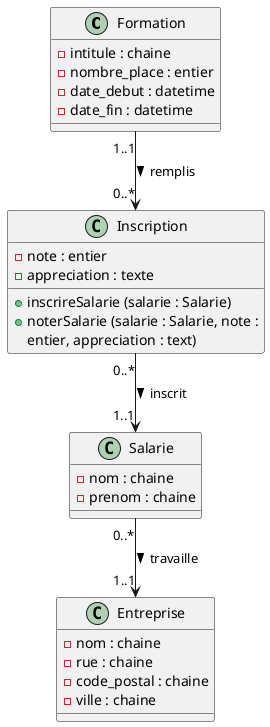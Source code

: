 @startuml
'https://plantuml.com/class-diagram

class Formation {
    -intitule : chaine
    -nombre_place : entier
    -date_debut : datetime
    -date_fin : datetime
}

class Salarie {
    -nom : chaine
    -prenom : chaine
}

class Entreprise {
    -nom : chaine
    -rue : chaine
    -code_postal : chaine
    -ville : chaine
}

class Inscription {
    -note : entier
    -appreciation : texte
    + inscrireSalarie (salarie : Salarie)
    + noterSalarie (salarie : Salarie, note :
    entier, appreciation : text)
}

Formation "1..1" --> "0..*" Inscription : remplis >
Inscription "0..*" --> "1..1" Salarie : inscrit >
Salarie "0..*" --> "1..1" Entreprise : travaille >

@enduml